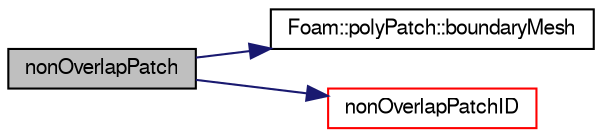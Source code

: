 digraph "nonOverlapPatch"
{
  bgcolor="transparent";
  edge [fontname="FreeSans",fontsize="10",labelfontname="FreeSans",labelfontsize="10"];
  node [fontname="FreeSans",fontsize="10",shape=record];
  rankdir="LR";
  Node663 [label="nonOverlapPatch",height=0.2,width=0.4,color="black", fillcolor="grey75", style="filled", fontcolor="black"];
  Node663 -> Node664 [color="midnightblue",fontsize="10",style="solid",fontname="FreeSans"];
  Node664 [label="Foam::polyPatch::boundaryMesh",height=0.2,width=0.4,color="black",URL="$a27478.html#a729e6b97bfa357ec46f60ff7f2e7779a",tooltip="Return boundaryMesh reference. "];
  Node663 -> Node665 [color="midnightblue",fontsize="10",style="solid",fontname="FreeSans"];
  Node665 [label="nonOverlapPatchID",height=0.2,width=0.4,color="red",URL="$a24926.html#aa42c2db2f445de497071628742798792",tooltip="Non-overlapping patch ID. "];
}
